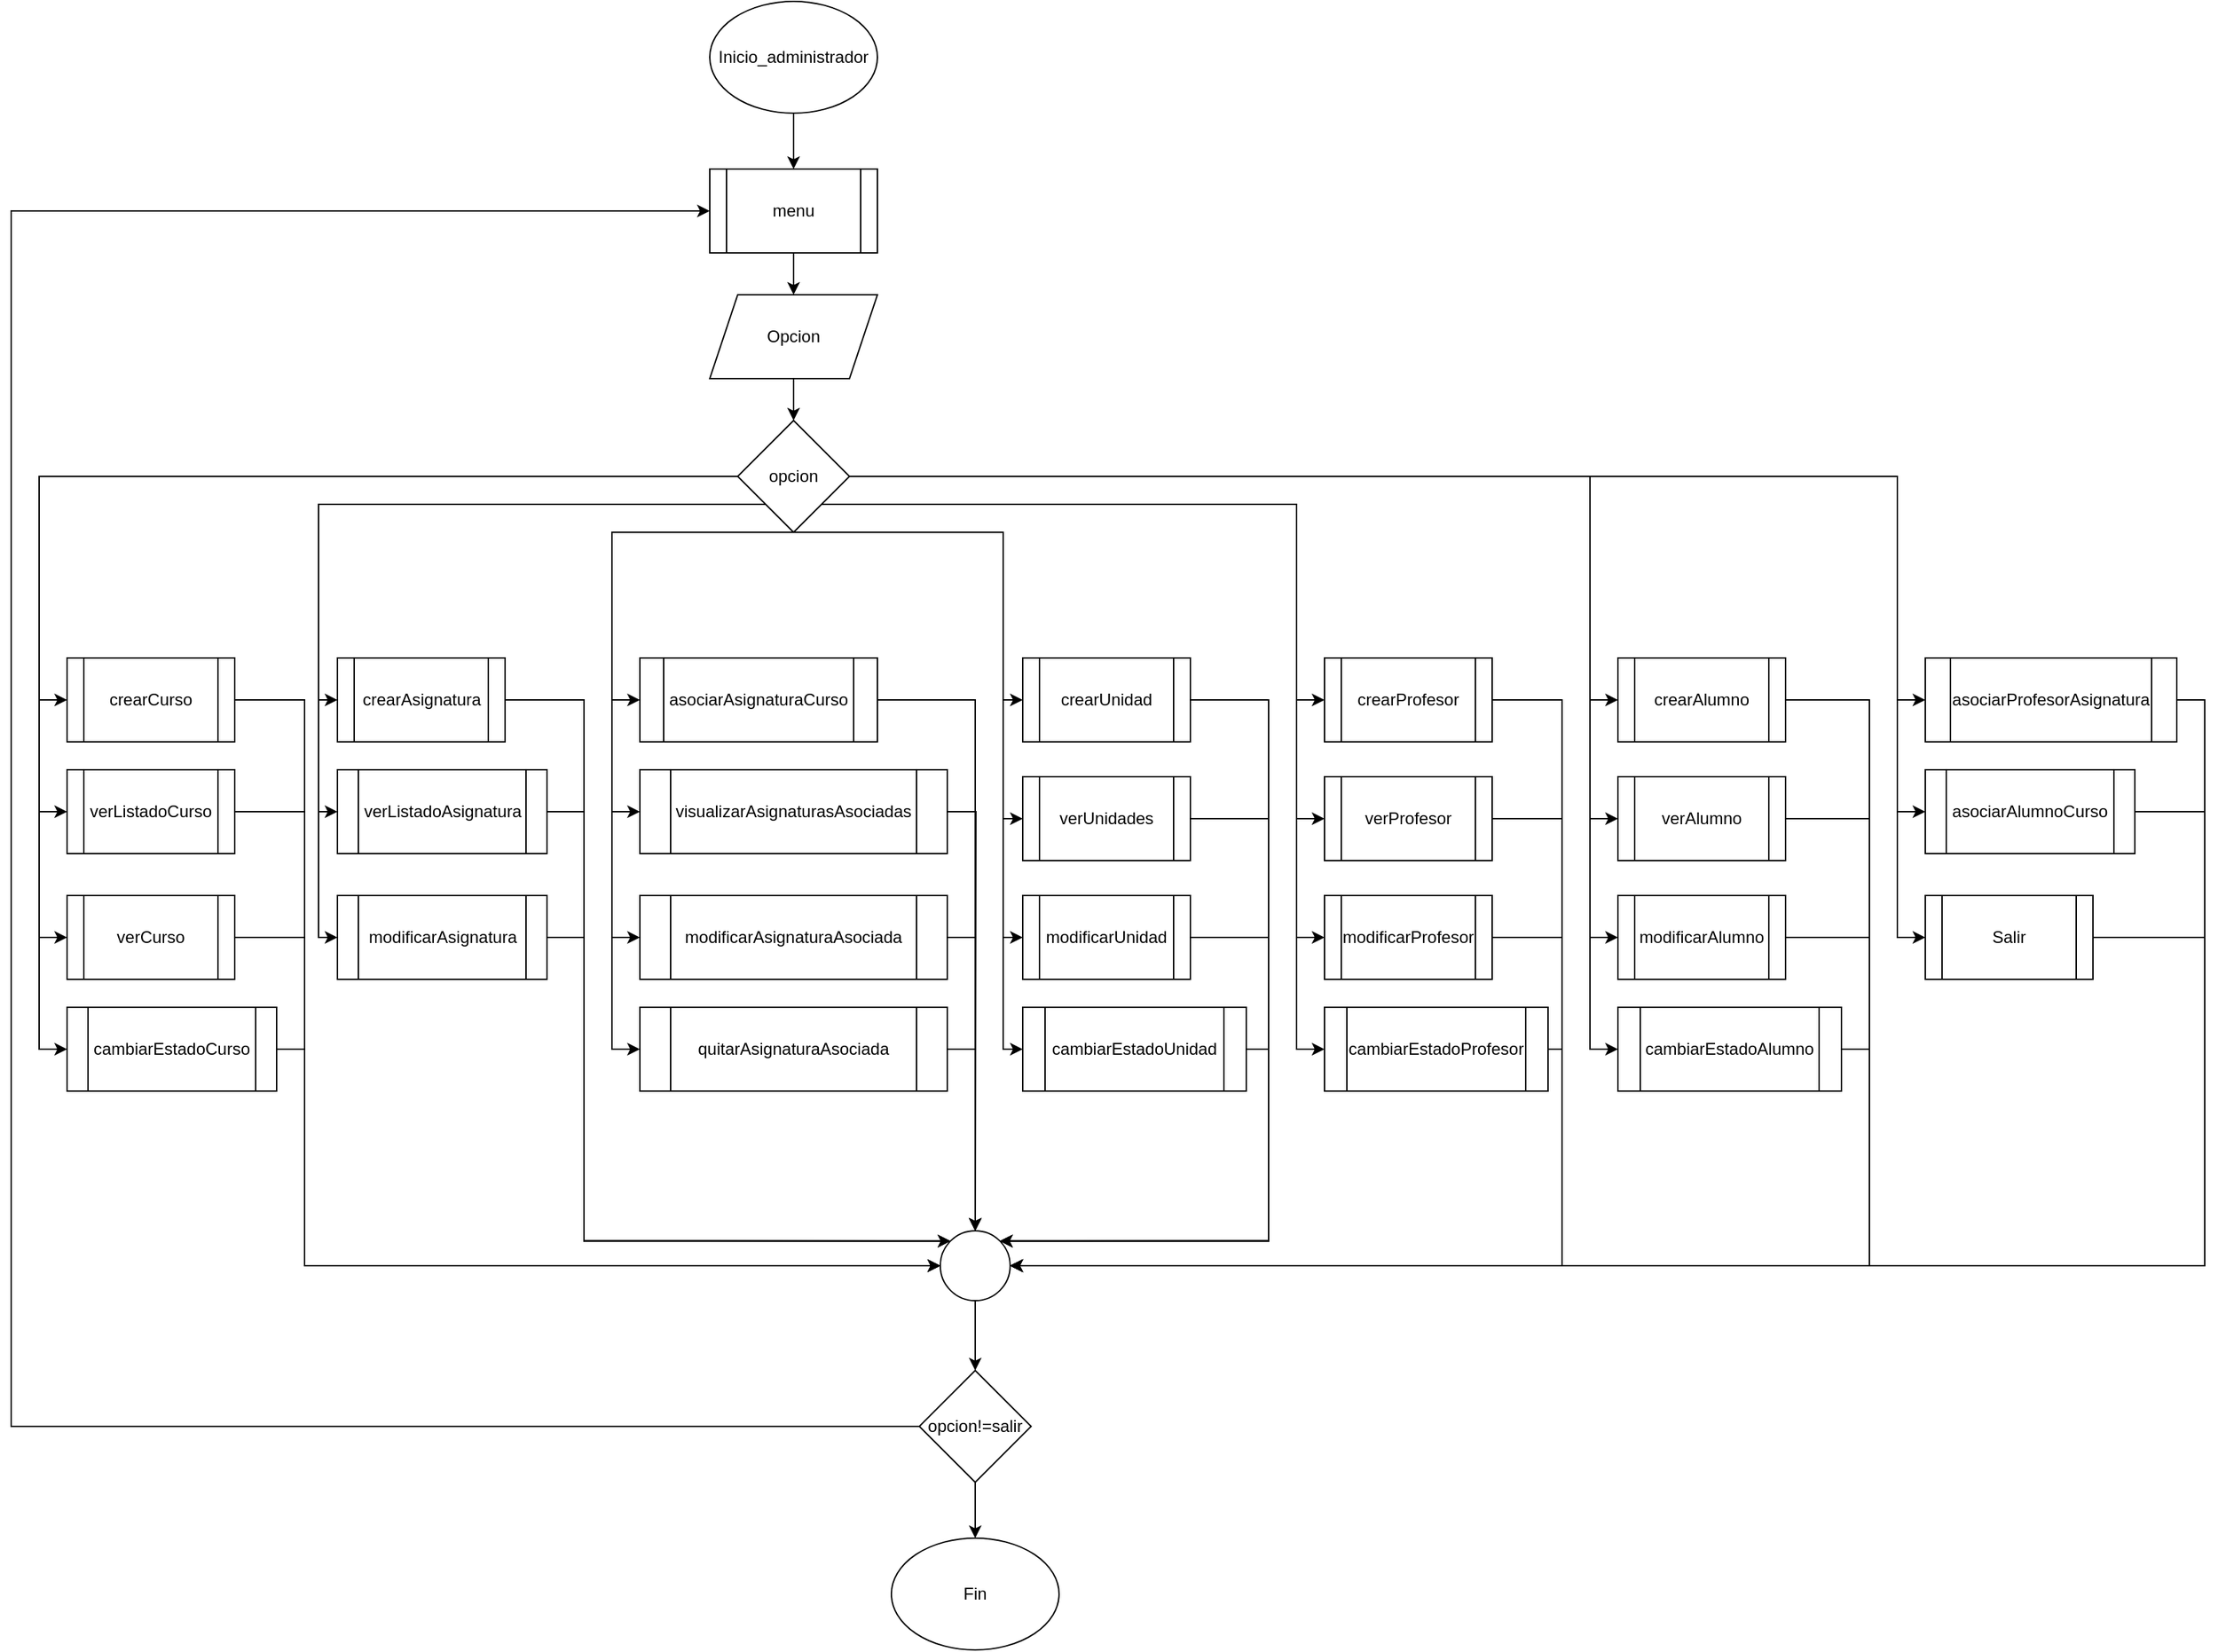 <mxfile version="14.6.13" type="google"><diagram id="qh44DCFEs49Ci4N3n6n9" name="Page-1"><mxGraphModel dx="593" dy="331" grid="1" gridSize="10" guides="1" tooltips="1" connect="1" arrows="1" fold="1" page="1" pageScale="1" pageWidth="827" pageHeight="1169" math="0" shadow="0"><root><mxCell id="0"/><mxCell id="1" parent="0"/><mxCell id="2KI4okFfd2LBeqAyGJye-9" style="edgeStyle=orthogonalEdgeStyle;rounded=0;orthogonalLoop=1;jettySize=auto;html=1;entryX=0.5;entryY=0;entryDx=0;entryDy=0;" edge="1" parent="1" source="2KI4okFfd2LBeqAyGJye-1" target="2KI4okFfd2LBeqAyGJye-60"><mxGeometry relative="1" as="geometry"/></mxCell><mxCell id="2KI4okFfd2LBeqAyGJye-1" value="Inicio_administrador" style="ellipse;whiteSpace=wrap;html=1;" vertex="1" parent="1"><mxGeometry x="530" width="120" height="80" as="geometry"/></mxCell><mxCell id="2KI4okFfd2LBeqAyGJye-10" style="edgeStyle=orthogonalEdgeStyle;rounded=0;orthogonalLoop=1;jettySize=auto;html=1;exitX=0.5;exitY=1;exitDx=0;exitDy=0;entryX=0.5;entryY=0;entryDx=0;entryDy=0;" edge="1" parent="1" source="2KI4okFfd2LBeqAyGJye-2" target="2KI4okFfd2LBeqAyGJye-3"><mxGeometry relative="1" as="geometry"/></mxCell><mxCell id="2KI4okFfd2LBeqAyGJye-2" value="Opcion" style="shape=parallelogram;perimeter=parallelogramPerimeter;whiteSpace=wrap;html=1;fixedSize=1;" vertex="1" parent="1"><mxGeometry x="530" y="210" width="120" height="60" as="geometry"/></mxCell><mxCell id="2KI4okFfd2LBeqAyGJye-11" style="edgeStyle=orthogonalEdgeStyle;rounded=0;orthogonalLoop=1;jettySize=auto;html=1;entryX=0;entryY=0.5;entryDx=0;entryDy=0;" edge="1" parent="1" source="2KI4okFfd2LBeqAyGJye-3" target="2KI4okFfd2LBeqAyGJye-4"><mxGeometry relative="1" as="geometry"><Array as="points"><mxPoint x="50" y="340"/><mxPoint x="50" y="500"/></Array></mxGeometry></mxCell><mxCell id="2KI4okFfd2LBeqAyGJye-12" style="edgeStyle=orthogonalEdgeStyle;rounded=0;orthogonalLoop=1;jettySize=auto;html=1;entryX=0;entryY=0.5;entryDx=0;entryDy=0;" edge="1" parent="1" source="2KI4okFfd2LBeqAyGJye-3" target="2KI4okFfd2LBeqAyGJye-5"><mxGeometry relative="1" as="geometry"><Array as="points"><mxPoint x="50" y="340"/><mxPoint x="50" y="580"/></Array></mxGeometry></mxCell><mxCell id="2KI4okFfd2LBeqAyGJye-13" style="edgeStyle=orthogonalEdgeStyle;rounded=0;orthogonalLoop=1;jettySize=auto;html=1;entryX=0;entryY=0.5;entryDx=0;entryDy=0;" edge="1" parent="1" source="2KI4okFfd2LBeqAyGJye-3" target="2KI4okFfd2LBeqAyGJye-6"><mxGeometry relative="1" as="geometry"><Array as="points"><mxPoint x="50" y="340"/><mxPoint x="50" y="670"/></Array></mxGeometry></mxCell><mxCell id="2KI4okFfd2LBeqAyGJye-14" style="edgeStyle=orthogonalEdgeStyle;rounded=0;orthogonalLoop=1;jettySize=auto;html=1;entryX=0;entryY=0.5;entryDx=0;entryDy=0;" edge="1" parent="1" source="2KI4okFfd2LBeqAyGJye-3" target="2KI4okFfd2LBeqAyGJye-7"><mxGeometry relative="1" as="geometry"><Array as="points"><mxPoint x="50" y="340"/><mxPoint x="50" y="750"/></Array></mxGeometry></mxCell><mxCell id="2KI4okFfd2LBeqAyGJye-24" style="edgeStyle=orthogonalEdgeStyle;rounded=0;orthogonalLoop=1;jettySize=auto;html=1;exitX=0;exitY=1;exitDx=0;exitDy=0;entryX=0;entryY=0.5;entryDx=0;entryDy=0;" edge="1" parent="1" source="2KI4okFfd2LBeqAyGJye-3" target="2KI4okFfd2LBeqAyGJye-15"><mxGeometry relative="1" as="geometry"><Array as="points"><mxPoint x="250" y="360"/><mxPoint x="250" y="500"/></Array></mxGeometry></mxCell><mxCell id="2KI4okFfd2LBeqAyGJye-25" style="edgeStyle=orthogonalEdgeStyle;rounded=0;orthogonalLoop=1;jettySize=auto;html=1;exitX=0;exitY=1;exitDx=0;exitDy=0;entryX=0;entryY=0.5;entryDx=0;entryDy=0;" edge="1" parent="1" source="2KI4okFfd2LBeqAyGJye-3" target="2KI4okFfd2LBeqAyGJye-16"><mxGeometry relative="1" as="geometry"><Array as="points"><mxPoint x="250" y="360"/><mxPoint x="250" y="580"/></Array></mxGeometry></mxCell><mxCell id="2KI4okFfd2LBeqAyGJye-26" style="edgeStyle=orthogonalEdgeStyle;rounded=0;orthogonalLoop=1;jettySize=auto;html=1;exitX=0;exitY=1;exitDx=0;exitDy=0;entryX=0;entryY=0.5;entryDx=0;entryDy=0;" edge="1" parent="1" source="2KI4okFfd2LBeqAyGJye-3" target="2KI4okFfd2LBeqAyGJye-17"><mxGeometry relative="1" as="geometry"><Array as="points"><mxPoint x="250" y="360"/><mxPoint x="250" y="670"/></Array></mxGeometry></mxCell><mxCell id="2KI4okFfd2LBeqAyGJye-27" style="edgeStyle=orthogonalEdgeStyle;rounded=0;orthogonalLoop=1;jettySize=auto;html=1;entryX=0;entryY=0.5;entryDx=0;entryDy=0;exitX=0.5;exitY=1;exitDx=0;exitDy=0;" edge="1" parent="1" source="2KI4okFfd2LBeqAyGJye-3" target="2KI4okFfd2LBeqAyGJye-18"><mxGeometry relative="1" as="geometry"><Array as="points"><mxPoint x="740" y="380"/><mxPoint x="740" y="500"/></Array></mxGeometry></mxCell><mxCell id="2KI4okFfd2LBeqAyGJye-28" style="edgeStyle=orthogonalEdgeStyle;rounded=0;orthogonalLoop=1;jettySize=auto;html=1;entryX=0;entryY=0.5;entryDx=0;entryDy=0;exitX=0.5;exitY=1;exitDx=0;exitDy=0;" edge="1" parent="1" source="2KI4okFfd2LBeqAyGJye-3" target="2KI4okFfd2LBeqAyGJye-19"><mxGeometry relative="1" as="geometry"><Array as="points"><mxPoint x="740" y="380"/><mxPoint x="740" y="585"/></Array></mxGeometry></mxCell><mxCell id="2KI4okFfd2LBeqAyGJye-29" style="edgeStyle=orthogonalEdgeStyle;rounded=0;orthogonalLoop=1;jettySize=auto;html=1;entryX=0;entryY=0.5;entryDx=0;entryDy=0;exitX=0.5;exitY=1;exitDx=0;exitDy=0;" edge="1" parent="1" source="2KI4okFfd2LBeqAyGJye-3" target="2KI4okFfd2LBeqAyGJye-20"><mxGeometry relative="1" as="geometry"><Array as="points"><mxPoint x="740" y="380"/><mxPoint x="740" y="670"/></Array></mxGeometry></mxCell><mxCell id="2KI4okFfd2LBeqAyGJye-30" style="edgeStyle=orthogonalEdgeStyle;rounded=0;orthogonalLoop=1;jettySize=auto;html=1;entryX=0;entryY=0.5;entryDx=0;entryDy=0;exitX=0.5;exitY=1;exitDx=0;exitDy=0;" edge="1" parent="1" source="2KI4okFfd2LBeqAyGJye-3" target="2KI4okFfd2LBeqAyGJye-21"><mxGeometry relative="1" as="geometry"><Array as="points"><mxPoint x="740" y="380"/><mxPoint x="740" y="750"/></Array></mxGeometry></mxCell><mxCell id="2KI4okFfd2LBeqAyGJye-31" style="edgeStyle=orthogonalEdgeStyle;rounded=0;orthogonalLoop=1;jettySize=auto;html=1;exitX=0.5;exitY=1;exitDx=0;exitDy=0;entryX=0;entryY=0.5;entryDx=0;entryDy=0;" edge="1" parent="1" source="2KI4okFfd2LBeqAyGJye-3" target="2KI4okFfd2LBeqAyGJye-22"><mxGeometry relative="1" as="geometry"><Array as="points"><mxPoint x="460" y="380"/><mxPoint x="460" y="500"/></Array></mxGeometry></mxCell><mxCell id="2KI4okFfd2LBeqAyGJye-32" style="edgeStyle=orthogonalEdgeStyle;rounded=0;orthogonalLoop=1;jettySize=auto;html=1;exitX=0.5;exitY=1;exitDx=0;exitDy=0;entryX=0;entryY=0.5;entryDx=0;entryDy=0;" edge="1" parent="1" source="2KI4okFfd2LBeqAyGJye-3" target="2KI4okFfd2LBeqAyGJye-23"><mxGeometry relative="1" as="geometry"><Array as="points"><mxPoint x="460" y="380"/><mxPoint x="460" y="580"/></Array></mxGeometry></mxCell><mxCell id="2KI4okFfd2LBeqAyGJye-34" style="edgeStyle=orthogonalEdgeStyle;rounded=0;orthogonalLoop=1;jettySize=auto;html=1;exitX=0.5;exitY=1;exitDx=0;exitDy=0;entryX=0;entryY=0.5;entryDx=0;entryDy=0;" edge="1" parent="1" source="2KI4okFfd2LBeqAyGJye-3" target="2KI4okFfd2LBeqAyGJye-33"><mxGeometry relative="1" as="geometry"><Array as="points"><mxPoint x="460" y="380"/><mxPoint x="460" y="670"/></Array></mxGeometry></mxCell><mxCell id="2KI4okFfd2LBeqAyGJye-36" style="edgeStyle=orthogonalEdgeStyle;rounded=0;orthogonalLoop=1;jettySize=auto;html=1;entryX=0;entryY=0.5;entryDx=0;entryDy=0;exitX=0.5;exitY=1;exitDx=0;exitDy=0;" edge="1" parent="1" source="2KI4okFfd2LBeqAyGJye-3" target="2KI4okFfd2LBeqAyGJye-35"><mxGeometry relative="1" as="geometry"><mxPoint x="400" y="430" as="sourcePoint"/><Array as="points"><mxPoint x="460" y="380"/><mxPoint x="460" y="750"/></Array></mxGeometry></mxCell><mxCell id="2KI4okFfd2LBeqAyGJye-46" style="edgeStyle=orthogonalEdgeStyle;rounded=0;orthogonalLoop=1;jettySize=auto;html=1;exitX=1;exitY=1;exitDx=0;exitDy=0;entryX=0;entryY=0.5;entryDx=0;entryDy=0;" edge="1" parent="1" source="2KI4okFfd2LBeqAyGJye-3" target="2KI4okFfd2LBeqAyGJye-38"><mxGeometry relative="1" as="geometry"><Array as="points"><mxPoint x="950" y="360"/><mxPoint x="950" y="500"/></Array></mxGeometry></mxCell><mxCell id="2KI4okFfd2LBeqAyGJye-47" style="edgeStyle=orthogonalEdgeStyle;rounded=0;orthogonalLoop=1;jettySize=auto;html=1;exitX=1;exitY=1;exitDx=0;exitDy=0;entryX=0;entryY=0.5;entryDx=0;entryDy=0;" edge="1" parent="1" source="2KI4okFfd2LBeqAyGJye-3" target="2KI4okFfd2LBeqAyGJye-39"><mxGeometry relative="1" as="geometry"><Array as="points"><mxPoint x="950" y="360"/><mxPoint x="950" y="585"/></Array></mxGeometry></mxCell><mxCell id="2KI4okFfd2LBeqAyGJye-48" style="edgeStyle=orthogonalEdgeStyle;rounded=0;orthogonalLoop=1;jettySize=auto;html=1;exitX=1;exitY=1;exitDx=0;exitDy=0;entryX=0;entryY=0.5;entryDx=0;entryDy=0;" edge="1" parent="1" source="2KI4okFfd2LBeqAyGJye-3" target="2KI4okFfd2LBeqAyGJye-40"><mxGeometry relative="1" as="geometry"><Array as="points"><mxPoint x="950" y="360"/><mxPoint x="950" y="670"/></Array></mxGeometry></mxCell><mxCell id="2KI4okFfd2LBeqAyGJye-49" style="edgeStyle=orthogonalEdgeStyle;rounded=0;orthogonalLoop=1;jettySize=auto;html=1;exitX=1;exitY=1;exitDx=0;exitDy=0;entryX=0;entryY=0.5;entryDx=0;entryDy=0;" edge="1" parent="1" source="2KI4okFfd2LBeqAyGJye-3" target="2KI4okFfd2LBeqAyGJye-45"><mxGeometry relative="1" as="geometry"><Array as="points"><mxPoint x="950" y="360"/><mxPoint x="950" y="750"/></Array></mxGeometry></mxCell><mxCell id="2KI4okFfd2LBeqAyGJye-50" style="edgeStyle=orthogonalEdgeStyle;rounded=0;orthogonalLoop=1;jettySize=auto;html=1;exitX=1;exitY=0.5;exitDx=0;exitDy=0;entryX=0;entryY=0.5;entryDx=0;entryDy=0;" edge="1" parent="1" source="2KI4okFfd2LBeqAyGJye-3" target="2KI4okFfd2LBeqAyGJye-41"><mxGeometry relative="1" as="geometry"><Array as="points"><mxPoint x="1160" y="340"/><mxPoint x="1160" y="500"/></Array></mxGeometry></mxCell><mxCell id="2KI4okFfd2LBeqAyGJye-51" style="edgeStyle=orthogonalEdgeStyle;rounded=0;orthogonalLoop=1;jettySize=auto;html=1;entryX=0;entryY=0.5;entryDx=0;entryDy=0;" edge="1" parent="1" source="2KI4okFfd2LBeqAyGJye-3" target="2KI4okFfd2LBeqAyGJye-43"><mxGeometry relative="1" as="geometry"><Array as="points"><mxPoint x="1160" y="340"/><mxPoint x="1160" y="585"/></Array></mxGeometry></mxCell><mxCell id="2KI4okFfd2LBeqAyGJye-52" style="edgeStyle=orthogonalEdgeStyle;rounded=0;orthogonalLoop=1;jettySize=auto;html=1;entryX=0;entryY=0.5;entryDx=0;entryDy=0;" edge="1" parent="1" source="2KI4okFfd2LBeqAyGJye-3" target="2KI4okFfd2LBeqAyGJye-42"><mxGeometry relative="1" as="geometry"><Array as="points"><mxPoint x="1160" y="340"/><mxPoint x="1160" y="670"/></Array></mxGeometry></mxCell><mxCell id="2KI4okFfd2LBeqAyGJye-53" style="edgeStyle=orthogonalEdgeStyle;rounded=0;orthogonalLoop=1;jettySize=auto;html=1;entryX=0;entryY=0.5;entryDx=0;entryDy=0;" edge="1" parent="1" source="2KI4okFfd2LBeqAyGJye-3" target="2KI4okFfd2LBeqAyGJye-44"><mxGeometry relative="1" as="geometry"><Array as="points"><mxPoint x="1160" y="340"/><mxPoint x="1160" y="750"/></Array></mxGeometry></mxCell><mxCell id="2KI4okFfd2LBeqAyGJye-56" style="edgeStyle=orthogonalEdgeStyle;rounded=0;orthogonalLoop=1;jettySize=auto;html=1;entryX=0;entryY=0.5;entryDx=0;entryDy=0;" edge="1" parent="1" source="2KI4okFfd2LBeqAyGJye-3" target="2KI4okFfd2LBeqAyGJye-54"><mxGeometry relative="1" as="geometry"><Array as="points"><mxPoint x="1380" y="340"/><mxPoint x="1380" y="500"/></Array></mxGeometry></mxCell><mxCell id="2KI4okFfd2LBeqAyGJye-57" style="edgeStyle=orthogonalEdgeStyle;rounded=0;orthogonalLoop=1;jettySize=auto;html=1;exitX=1;exitY=0.5;exitDx=0;exitDy=0;entryX=0;entryY=0.5;entryDx=0;entryDy=0;" edge="1" parent="1" source="2KI4okFfd2LBeqAyGJye-3" target="2KI4okFfd2LBeqAyGJye-55"><mxGeometry relative="1" as="geometry"><Array as="points"><mxPoint x="1380" y="340"/><mxPoint x="1380" y="580"/></Array></mxGeometry></mxCell><mxCell id="2KI4okFfd2LBeqAyGJye-59" style="edgeStyle=orthogonalEdgeStyle;rounded=0;orthogonalLoop=1;jettySize=auto;html=1;exitX=1;exitY=0.5;exitDx=0;exitDy=0;entryX=0;entryY=0.5;entryDx=0;entryDy=0;" edge="1" parent="1" source="2KI4okFfd2LBeqAyGJye-3" target="2KI4okFfd2LBeqAyGJye-58"><mxGeometry relative="1" as="geometry"><Array as="points"><mxPoint x="1380" y="340"/><mxPoint x="1380" y="670"/></Array></mxGeometry></mxCell><mxCell id="2KI4okFfd2LBeqAyGJye-3" value="opcion" style="rhombus;whiteSpace=wrap;html=1;" vertex="1" parent="1"><mxGeometry x="550" y="300" width="80" height="80" as="geometry"/></mxCell><mxCell id="2KI4okFfd2LBeqAyGJye-66" style="edgeStyle=orthogonalEdgeStyle;rounded=0;orthogonalLoop=1;jettySize=auto;html=1;entryX=0;entryY=0.5;entryDx=0;entryDy=0;" edge="1" parent="1" source="2KI4okFfd2LBeqAyGJye-4" target="2KI4okFfd2LBeqAyGJye-63"><mxGeometry relative="1" as="geometry"><Array as="points"><mxPoint x="240" y="500"/><mxPoint x="240" y="905"/></Array></mxGeometry></mxCell><mxCell id="2KI4okFfd2LBeqAyGJye-4" value="crearCurso" style="shape=process;whiteSpace=wrap;html=1;backgroundOutline=1;" vertex="1" parent="1"><mxGeometry x="70" y="470" width="120" height="60" as="geometry"/></mxCell><mxCell id="2KI4okFfd2LBeqAyGJye-67" style="edgeStyle=orthogonalEdgeStyle;rounded=0;orthogonalLoop=1;jettySize=auto;html=1;entryX=0;entryY=0.5;entryDx=0;entryDy=0;" edge="1" parent="1" source="2KI4okFfd2LBeqAyGJye-5" target="2KI4okFfd2LBeqAyGJye-63"><mxGeometry relative="1" as="geometry"><Array as="points"><mxPoint x="240" y="580"/><mxPoint x="240" y="905"/></Array></mxGeometry></mxCell><mxCell id="2KI4okFfd2LBeqAyGJye-5" value="verListadoCurso" style="shape=process;whiteSpace=wrap;html=1;backgroundOutline=1;" vertex="1" parent="1"><mxGeometry x="70" y="550" width="120" height="60" as="geometry"/></mxCell><mxCell id="2KI4okFfd2LBeqAyGJye-68" style="edgeStyle=orthogonalEdgeStyle;rounded=0;orthogonalLoop=1;jettySize=auto;html=1;entryX=0;entryY=0.5;entryDx=0;entryDy=0;" edge="1" parent="1" source="2KI4okFfd2LBeqAyGJye-6" target="2KI4okFfd2LBeqAyGJye-63"><mxGeometry relative="1" as="geometry"><Array as="points"><mxPoint x="240" y="670"/><mxPoint x="240" y="905"/></Array></mxGeometry></mxCell><mxCell id="2KI4okFfd2LBeqAyGJye-6" value="verCurso" style="shape=process;whiteSpace=wrap;html=1;backgroundOutline=1;" vertex="1" parent="1"><mxGeometry x="70" y="640" width="120" height="60" as="geometry"/></mxCell><mxCell id="2KI4okFfd2LBeqAyGJye-69" style="edgeStyle=orthogonalEdgeStyle;rounded=0;orthogonalLoop=1;jettySize=auto;html=1;entryX=0;entryY=0.5;entryDx=0;entryDy=0;" edge="1" parent="1" source="2KI4okFfd2LBeqAyGJye-7" target="2KI4okFfd2LBeqAyGJye-63"><mxGeometry relative="1" as="geometry"><Array as="points"><mxPoint x="240" y="750"/><mxPoint x="240" y="905"/></Array></mxGeometry></mxCell><mxCell id="2KI4okFfd2LBeqAyGJye-7" value="cambiarEstadoCurso" style="shape=process;whiteSpace=wrap;html=1;backgroundOutline=1;" vertex="1" parent="1"><mxGeometry x="70" y="720" width="150" height="60" as="geometry"/></mxCell><mxCell id="2KI4okFfd2LBeqAyGJye-70" style="edgeStyle=orthogonalEdgeStyle;rounded=0;orthogonalLoop=1;jettySize=auto;html=1;entryX=0;entryY=0;entryDx=0;entryDy=0;" edge="1" parent="1" source="2KI4okFfd2LBeqAyGJye-15" target="2KI4okFfd2LBeqAyGJye-63"><mxGeometry relative="1" as="geometry"><Array as="points"><mxPoint x="440" y="500"/><mxPoint x="440" y="887"/></Array></mxGeometry></mxCell><mxCell id="2KI4okFfd2LBeqAyGJye-15" value="crearAsignatura" style="shape=process;whiteSpace=wrap;html=1;backgroundOutline=1;" vertex="1" parent="1"><mxGeometry x="263.5" y="470" width="120" height="60" as="geometry"/></mxCell><mxCell id="2KI4okFfd2LBeqAyGJye-71" style="edgeStyle=orthogonalEdgeStyle;rounded=0;orthogonalLoop=1;jettySize=auto;html=1;entryX=0;entryY=0;entryDx=0;entryDy=0;" edge="1" parent="1" source="2KI4okFfd2LBeqAyGJye-16" target="2KI4okFfd2LBeqAyGJye-63"><mxGeometry relative="1" as="geometry"><Array as="points"><mxPoint x="440" y="580"/><mxPoint x="440" y="887"/></Array></mxGeometry></mxCell><mxCell id="2KI4okFfd2LBeqAyGJye-16" value="verListadoAsignatura" style="shape=process;whiteSpace=wrap;html=1;backgroundOutline=1;" vertex="1" parent="1"><mxGeometry x="263.5" y="550" width="150" height="60" as="geometry"/></mxCell><mxCell id="2KI4okFfd2LBeqAyGJye-72" style="edgeStyle=orthogonalEdgeStyle;rounded=0;orthogonalLoop=1;jettySize=auto;html=1;entryX=0;entryY=0;entryDx=0;entryDy=0;" edge="1" parent="1" source="2KI4okFfd2LBeqAyGJye-17" target="2KI4okFfd2LBeqAyGJye-63"><mxGeometry relative="1" as="geometry"><Array as="points"><mxPoint x="440" y="670"/><mxPoint x="440" y="887"/></Array></mxGeometry></mxCell><mxCell id="2KI4okFfd2LBeqAyGJye-17" value="modificarAsignatura" style="shape=process;whiteSpace=wrap;html=1;backgroundOutline=1;" vertex="1" parent="1"><mxGeometry x="263.5" y="640" width="150" height="60" as="geometry"/></mxCell><mxCell id="2KI4okFfd2LBeqAyGJye-77" style="edgeStyle=orthogonalEdgeStyle;rounded=0;orthogonalLoop=1;jettySize=auto;html=1;entryX=1;entryY=0;entryDx=0;entryDy=0;" edge="1" parent="1" source="2KI4okFfd2LBeqAyGJye-18" target="2KI4okFfd2LBeqAyGJye-63"><mxGeometry relative="1" as="geometry"><Array as="points"><mxPoint x="930" y="500"/><mxPoint x="930" y="887"/></Array></mxGeometry></mxCell><mxCell id="2KI4okFfd2LBeqAyGJye-18" value="crearUnidad" style="shape=process;whiteSpace=wrap;html=1;backgroundOutline=1;" vertex="1" parent="1"><mxGeometry x="754" y="470" width="120" height="60" as="geometry"/></mxCell><mxCell id="2KI4okFfd2LBeqAyGJye-78" style="edgeStyle=orthogonalEdgeStyle;rounded=0;orthogonalLoop=1;jettySize=auto;html=1;entryX=1;entryY=0;entryDx=0;entryDy=0;" edge="1" parent="1" source="2KI4okFfd2LBeqAyGJye-19" target="2KI4okFfd2LBeqAyGJye-63"><mxGeometry relative="1" as="geometry"><Array as="points"><mxPoint x="930" y="585"/><mxPoint x="930" y="887"/></Array></mxGeometry></mxCell><mxCell id="2KI4okFfd2LBeqAyGJye-19" value="verUnidades" style="shape=process;whiteSpace=wrap;html=1;backgroundOutline=1;" vertex="1" parent="1"><mxGeometry x="754" y="555" width="120" height="60" as="geometry"/></mxCell><mxCell id="2KI4okFfd2LBeqAyGJye-79" style="edgeStyle=orthogonalEdgeStyle;rounded=0;orthogonalLoop=1;jettySize=auto;html=1;entryX=1;entryY=0;entryDx=0;entryDy=0;" edge="1" parent="1" source="2KI4okFfd2LBeqAyGJye-20" target="2KI4okFfd2LBeqAyGJye-63"><mxGeometry relative="1" as="geometry"><Array as="points"><mxPoint x="930" y="670"/><mxPoint x="930" y="887"/></Array></mxGeometry></mxCell><mxCell id="2KI4okFfd2LBeqAyGJye-20" value="modificarUnidad" style="shape=process;whiteSpace=wrap;html=1;backgroundOutline=1;" vertex="1" parent="1"><mxGeometry x="754" y="640" width="120" height="60" as="geometry"/></mxCell><mxCell id="2KI4okFfd2LBeqAyGJye-80" style="edgeStyle=orthogonalEdgeStyle;rounded=0;orthogonalLoop=1;jettySize=auto;html=1;entryX=1;entryY=0;entryDx=0;entryDy=0;" edge="1" parent="1" source="2KI4okFfd2LBeqAyGJye-21" target="2KI4okFfd2LBeqAyGJye-63"><mxGeometry relative="1" as="geometry"><Array as="points"><mxPoint x="930" y="750"/><mxPoint x="930" y="887"/></Array></mxGeometry></mxCell><mxCell id="2KI4okFfd2LBeqAyGJye-21" value="cambiarEstadoUnidad" style="shape=process;whiteSpace=wrap;html=1;backgroundOutline=1;" vertex="1" parent="1"><mxGeometry x="754" y="720" width="160" height="60" as="geometry"/></mxCell><mxCell id="2KI4okFfd2LBeqAyGJye-73" style="edgeStyle=orthogonalEdgeStyle;rounded=0;orthogonalLoop=1;jettySize=auto;html=1;entryX=0.5;entryY=0;entryDx=0;entryDy=0;" edge="1" parent="1" source="2KI4okFfd2LBeqAyGJye-22" target="2KI4okFfd2LBeqAyGJye-63"><mxGeometry relative="1" as="geometry"/></mxCell><mxCell id="2KI4okFfd2LBeqAyGJye-22" value="asociarAsignaturaCurso" style="shape=process;whiteSpace=wrap;html=1;backgroundOutline=1;" vertex="1" parent="1"><mxGeometry x="480" y="470" width="170" height="60" as="geometry"/></mxCell><mxCell id="2KI4okFfd2LBeqAyGJye-74" style="edgeStyle=orthogonalEdgeStyle;rounded=0;orthogonalLoop=1;jettySize=auto;html=1;" edge="1" parent="1" source="2KI4okFfd2LBeqAyGJye-23"><mxGeometry relative="1" as="geometry"><mxPoint x="720" y="880" as="targetPoint"/></mxGeometry></mxCell><mxCell id="2KI4okFfd2LBeqAyGJye-23" value="visualizarAsignaturasAsociadas" style="shape=process;whiteSpace=wrap;html=1;backgroundOutline=1;" vertex="1" parent="1"><mxGeometry x="480" y="550" width="220" height="60" as="geometry"/></mxCell><mxCell id="2KI4okFfd2LBeqAyGJye-75" style="edgeStyle=orthogonalEdgeStyle;rounded=0;orthogonalLoop=1;jettySize=auto;html=1;entryX=0.5;entryY=0;entryDx=0;entryDy=0;" edge="1" parent="1" source="2KI4okFfd2LBeqAyGJye-33" target="2KI4okFfd2LBeqAyGJye-63"><mxGeometry relative="1" as="geometry"><mxPoint x="720" y="870" as="targetPoint"/><Array as="points"><mxPoint x="720" y="670"/></Array></mxGeometry></mxCell><mxCell id="2KI4okFfd2LBeqAyGJye-33" value="modificarAsignaturaAsociada" style="shape=process;whiteSpace=wrap;html=1;backgroundOutline=1;" vertex="1" parent="1"><mxGeometry x="480" y="640" width="220" height="60" as="geometry"/></mxCell><mxCell id="2KI4okFfd2LBeqAyGJye-76" style="edgeStyle=orthogonalEdgeStyle;rounded=0;orthogonalLoop=1;jettySize=auto;html=1;entryX=0.5;entryY=0;entryDx=0;entryDy=0;" edge="1" parent="1" source="2KI4okFfd2LBeqAyGJye-35" target="2KI4okFfd2LBeqAyGJye-63"><mxGeometry relative="1" as="geometry"><Array as="points"><mxPoint x="720" y="750"/></Array></mxGeometry></mxCell><mxCell id="2KI4okFfd2LBeqAyGJye-35" value="quitarAsignaturaAsociada" style="shape=process;whiteSpace=wrap;html=1;backgroundOutline=1;" vertex="1" parent="1"><mxGeometry x="480" y="720" width="220" height="60" as="geometry"/></mxCell><mxCell id="2KI4okFfd2LBeqAyGJye-81" style="edgeStyle=orthogonalEdgeStyle;rounded=0;orthogonalLoop=1;jettySize=auto;html=1;entryX=1;entryY=0.5;entryDx=0;entryDy=0;" edge="1" parent="1" source="2KI4okFfd2LBeqAyGJye-38" target="2KI4okFfd2LBeqAyGJye-63"><mxGeometry relative="1" as="geometry"><Array as="points"><mxPoint x="1140" y="500"/><mxPoint x="1140" y="905"/></Array></mxGeometry></mxCell><mxCell id="2KI4okFfd2LBeqAyGJye-38" value="crearProfesor" style="shape=process;whiteSpace=wrap;html=1;backgroundOutline=1;" vertex="1" parent="1"><mxGeometry x="970" y="470" width="120" height="60" as="geometry"/></mxCell><mxCell id="2KI4okFfd2LBeqAyGJye-82" style="edgeStyle=orthogonalEdgeStyle;rounded=0;orthogonalLoop=1;jettySize=auto;html=1;entryX=1;entryY=0.5;entryDx=0;entryDy=0;" edge="1" parent="1" source="2KI4okFfd2LBeqAyGJye-39" target="2KI4okFfd2LBeqAyGJye-63"><mxGeometry relative="1" as="geometry"><Array as="points"><mxPoint x="1140" y="585"/><mxPoint x="1140" y="905"/></Array></mxGeometry></mxCell><mxCell id="2KI4okFfd2LBeqAyGJye-39" value="verProfesor" style="shape=process;whiteSpace=wrap;html=1;backgroundOutline=1;" vertex="1" parent="1"><mxGeometry x="970" y="555" width="120" height="60" as="geometry"/></mxCell><mxCell id="2KI4okFfd2LBeqAyGJye-83" style="edgeStyle=orthogonalEdgeStyle;rounded=0;orthogonalLoop=1;jettySize=auto;html=1;entryX=1;entryY=0.5;entryDx=0;entryDy=0;" edge="1" parent="1" source="2KI4okFfd2LBeqAyGJye-40" target="2KI4okFfd2LBeqAyGJye-63"><mxGeometry relative="1" as="geometry"><Array as="points"><mxPoint x="1140" y="670"/><mxPoint x="1140" y="905"/></Array></mxGeometry></mxCell><mxCell id="2KI4okFfd2LBeqAyGJye-40" value="modificarProfesor" style="shape=process;whiteSpace=wrap;html=1;backgroundOutline=1;" vertex="1" parent="1"><mxGeometry x="970" y="640" width="120" height="60" as="geometry"/></mxCell><mxCell id="2KI4okFfd2LBeqAyGJye-85" style="edgeStyle=orthogonalEdgeStyle;rounded=0;orthogonalLoop=1;jettySize=auto;html=1;entryX=1;entryY=0.5;entryDx=0;entryDy=0;" edge="1" parent="1" source="2KI4okFfd2LBeqAyGJye-41" target="2KI4okFfd2LBeqAyGJye-63"><mxGeometry relative="1" as="geometry"><Array as="points"><mxPoint x="1360" y="500"/><mxPoint x="1360" y="905"/></Array></mxGeometry></mxCell><mxCell id="2KI4okFfd2LBeqAyGJye-41" value="crearAlumno" style="shape=process;whiteSpace=wrap;html=1;backgroundOutline=1;" vertex="1" parent="1"><mxGeometry x="1180" y="470" width="120" height="60" as="geometry"/></mxCell><mxCell id="2KI4okFfd2LBeqAyGJye-87" style="edgeStyle=orthogonalEdgeStyle;rounded=0;orthogonalLoop=1;jettySize=auto;html=1;entryX=1;entryY=0.5;entryDx=0;entryDy=0;" edge="1" parent="1" source="2KI4okFfd2LBeqAyGJye-42" target="2KI4okFfd2LBeqAyGJye-63"><mxGeometry relative="1" as="geometry"><Array as="points"><mxPoint x="1360" y="670"/><mxPoint x="1360" y="905"/></Array></mxGeometry></mxCell><mxCell id="2KI4okFfd2LBeqAyGJye-42" value="modificarAlumno" style="shape=process;whiteSpace=wrap;html=1;backgroundOutline=1;" vertex="1" parent="1"><mxGeometry x="1180" y="640" width="120" height="60" as="geometry"/></mxCell><mxCell id="2KI4okFfd2LBeqAyGJye-86" style="edgeStyle=orthogonalEdgeStyle;rounded=0;orthogonalLoop=1;jettySize=auto;html=1;entryX=1;entryY=0.5;entryDx=0;entryDy=0;" edge="1" parent="1" source="2KI4okFfd2LBeqAyGJye-43" target="2KI4okFfd2LBeqAyGJye-63"><mxGeometry relative="1" as="geometry"><Array as="points"><mxPoint x="1360" y="585"/><mxPoint x="1360" y="905"/></Array></mxGeometry></mxCell><mxCell id="2KI4okFfd2LBeqAyGJye-43" value="verAlumno" style="shape=process;whiteSpace=wrap;html=1;backgroundOutline=1;" vertex="1" parent="1"><mxGeometry x="1180" y="555" width="120" height="60" as="geometry"/></mxCell><mxCell id="2KI4okFfd2LBeqAyGJye-88" style="edgeStyle=orthogonalEdgeStyle;rounded=0;orthogonalLoop=1;jettySize=auto;html=1;entryX=1;entryY=0.5;entryDx=0;entryDy=0;" edge="1" parent="1" source="2KI4okFfd2LBeqAyGJye-44" target="2KI4okFfd2LBeqAyGJye-63"><mxGeometry relative="1" as="geometry"><Array as="points"><mxPoint x="1360" y="750"/><mxPoint x="1360" y="905"/></Array></mxGeometry></mxCell><mxCell id="2KI4okFfd2LBeqAyGJye-44" value="cambiarEstadoAlumno" style="shape=process;whiteSpace=wrap;html=1;backgroundOutline=1;" vertex="1" parent="1"><mxGeometry x="1180" y="720" width="160" height="60" as="geometry"/></mxCell><mxCell id="2KI4okFfd2LBeqAyGJye-84" style="edgeStyle=orthogonalEdgeStyle;rounded=0;orthogonalLoop=1;jettySize=auto;html=1;entryX=1;entryY=0.5;entryDx=0;entryDy=0;" edge="1" parent="1" source="2KI4okFfd2LBeqAyGJye-45" target="2KI4okFfd2LBeqAyGJye-63"><mxGeometry relative="1" as="geometry"><Array as="points"><mxPoint x="1140" y="750"/><mxPoint x="1140" y="905"/></Array></mxGeometry></mxCell><mxCell id="2KI4okFfd2LBeqAyGJye-45" value="cambiarEstadoProfesor" style="shape=process;whiteSpace=wrap;html=1;backgroundOutline=1;" vertex="1" parent="1"><mxGeometry x="970" y="720" width="160" height="60" as="geometry"/></mxCell><mxCell id="2KI4okFfd2LBeqAyGJye-89" style="edgeStyle=orthogonalEdgeStyle;rounded=0;orthogonalLoop=1;jettySize=auto;html=1;entryX=1;entryY=0.5;entryDx=0;entryDy=0;" edge="1" parent="1" source="2KI4okFfd2LBeqAyGJye-54" target="2KI4okFfd2LBeqAyGJye-63"><mxGeometry relative="1" as="geometry"><Array as="points"><mxPoint x="1600" y="500"/><mxPoint x="1600" y="905"/></Array></mxGeometry></mxCell><mxCell id="2KI4okFfd2LBeqAyGJye-54" value="asociarProfesorAsignatura" style="shape=process;whiteSpace=wrap;html=1;backgroundOutline=1;" vertex="1" parent="1"><mxGeometry x="1400" y="470" width="180" height="60" as="geometry"/></mxCell><mxCell id="2KI4okFfd2LBeqAyGJye-90" style="edgeStyle=orthogonalEdgeStyle;rounded=0;orthogonalLoop=1;jettySize=auto;html=1;entryX=1;entryY=0.5;entryDx=0;entryDy=0;" edge="1" parent="1" source="2KI4okFfd2LBeqAyGJye-55" target="2KI4okFfd2LBeqAyGJye-63"><mxGeometry relative="1" as="geometry"><Array as="points"><mxPoint x="1600" y="580"/><mxPoint x="1600" y="905"/></Array></mxGeometry></mxCell><mxCell id="2KI4okFfd2LBeqAyGJye-55" value="asociarAlumnoCurso" style="shape=process;whiteSpace=wrap;html=1;backgroundOutline=1;" vertex="1" parent="1"><mxGeometry x="1400" y="550" width="150" height="60" as="geometry"/></mxCell><mxCell id="2KI4okFfd2LBeqAyGJye-91" style="edgeStyle=orthogonalEdgeStyle;rounded=0;orthogonalLoop=1;jettySize=auto;html=1;entryX=1;entryY=0.5;entryDx=0;entryDy=0;" edge="1" parent="1" source="2KI4okFfd2LBeqAyGJye-58" target="2KI4okFfd2LBeqAyGJye-63"><mxGeometry relative="1" as="geometry"><Array as="points"><mxPoint x="1600" y="670"/><mxPoint x="1600" y="905"/></Array></mxGeometry></mxCell><mxCell id="2KI4okFfd2LBeqAyGJye-58" value="Salir" style="shape=process;whiteSpace=wrap;html=1;backgroundOutline=1;" vertex="1" parent="1"><mxGeometry x="1400" y="640" width="120" height="60" as="geometry"/></mxCell><mxCell id="2KI4okFfd2LBeqAyGJye-61" style="edgeStyle=orthogonalEdgeStyle;rounded=0;orthogonalLoop=1;jettySize=auto;html=1;exitX=0.5;exitY=1;exitDx=0;exitDy=0;" edge="1" parent="1" source="2KI4okFfd2LBeqAyGJye-60" target="2KI4okFfd2LBeqAyGJye-2"><mxGeometry relative="1" as="geometry"/></mxCell><mxCell id="2KI4okFfd2LBeqAyGJye-60" value="menu" style="shape=process;whiteSpace=wrap;html=1;backgroundOutline=1;" vertex="1" parent="1"><mxGeometry x="530" y="120" width="120" height="60" as="geometry"/></mxCell><mxCell id="2KI4okFfd2LBeqAyGJye-65" style="edgeStyle=orthogonalEdgeStyle;rounded=0;orthogonalLoop=1;jettySize=auto;html=1;entryX=0;entryY=0.5;entryDx=0;entryDy=0;" edge="1" parent="1" source="2KI4okFfd2LBeqAyGJye-62" target="2KI4okFfd2LBeqAyGJye-60"><mxGeometry relative="1" as="geometry"><Array as="points"><mxPoint x="30" y="1020"/><mxPoint x="30" y="150"/></Array></mxGeometry></mxCell><mxCell id="2KI4okFfd2LBeqAyGJye-93" style="edgeStyle=orthogonalEdgeStyle;rounded=0;orthogonalLoop=1;jettySize=auto;html=1;" edge="1" parent="1" source="2KI4okFfd2LBeqAyGJye-62" target="2KI4okFfd2LBeqAyGJye-92"><mxGeometry relative="1" as="geometry"/></mxCell><mxCell id="2KI4okFfd2LBeqAyGJye-62" value="opcion!=salir" style="rhombus;whiteSpace=wrap;html=1;" vertex="1" parent="1"><mxGeometry x="680" y="980" width="80" height="80" as="geometry"/></mxCell><mxCell id="2KI4okFfd2LBeqAyGJye-64" style="edgeStyle=orthogonalEdgeStyle;rounded=0;orthogonalLoop=1;jettySize=auto;html=1;" edge="1" parent="1" source="2KI4okFfd2LBeqAyGJye-63" target="2KI4okFfd2LBeqAyGJye-62"><mxGeometry relative="1" as="geometry"/></mxCell><mxCell id="2KI4okFfd2LBeqAyGJye-63" value="" style="ellipse;whiteSpace=wrap;html=1;aspect=fixed;" vertex="1" parent="1"><mxGeometry x="695" y="880" width="50" height="50" as="geometry"/></mxCell><mxCell id="2KI4okFfd2LBeqAyGJye-92" value="Fin" style="ellipse;whiteSpace=wrap;html=1;" vertex="1" parent="1"><mxGeometry x="660" y="1100" width="120" height="80" as="geometry"/></mxCell></root></mxGraphModel></diagram></mxfile>